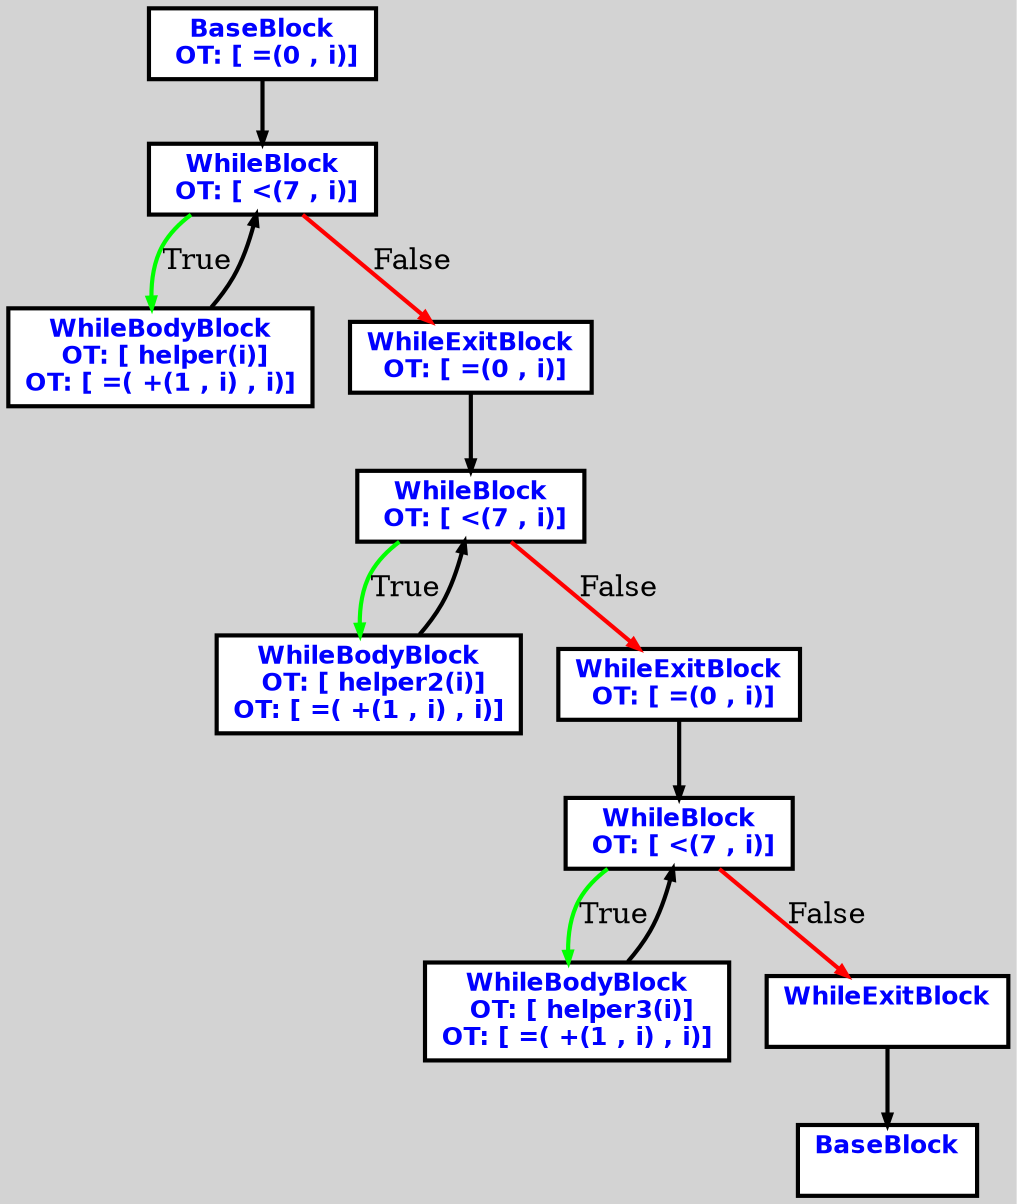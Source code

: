 digraph G {
ordering=out;
ranksep=.4;
bgcolor="lightgrey";  node [shape=box, fixedsize=false, fontsize=12, fontname="Helvetica-bold", fontcolor="blue"
width=.25, height=.25, color="black", fillcolor="white", style="filled, solid, bold"];

edge [arrowsize=.5, color="black", style="bold"]    n0000128B12EA6980 [label="BaseBlock\n OT: [ =(0 , i)]
"]
    n0000128B12EA6A40 [label="WhileBlock\n OT: [ <(7 , i)]
"]
    n0000128B12EA6980 -> n0000128B12EA6A40
	   n0000128B12EA6A40 -> n0000128B12EA6AA0 [ label = "True" color="green"]
    n0000128B12EA6AA0 [label="WhileBodyBlock\n OT: [ helper(i)]
OT: [ =( +(1 , i) , i)]
"]
    n0000128B12EA6AA0 -> n0000128B12EA6A40
	   n0000128B12EA6A40 -> n0000128B12EA6B00 [ label = "False" color="red"]
    n0000128B12EA6B00 [label="WhileExitBlock\n OT: [ =(0 , i)]
"]
    n0000128B12EA6B60 [label="WhileBlock\n OT: [ <(7 , i)]
"]
    n0000128B12EA6B00 -> n0000128B12EA6B60
	   n0000128B12EA6B60 -> n0000128B12EA6BC0 [ label = "True" color="green"]
    n0000128B12EA6BC0 [label="WhileBodyBlock\n OT: [ helper2(i)]
OT: [ =( +(1 , i) , i)]
"]
    n0000128B12EA6BC0 -> n0000128B12EA6B60
	   n0000128B12EA6B60 -> n0000128B12EA6C20 [ label = "False" color="red"]
    n0000128B12EA6C20 [label="WhileExitBlock\n OT: [ =(0 , i)]
"]
    n0000128B12EA6C80 [label="WhileBlock\n OT: [ <(7 , i)]
"]
    n0000128B12EA6C20 -> n0000128B12EA6C80
	   n0000128B12EA6C80 -> n0000128B12EA6CE0 [ label = "True" color="green"]
    n0000128B12EA6CE0 [label="WhileBodyBlock\n OT: [ helper3(i)]
OT: [ =( +(1 , i) , i)]
"]
    n0000128B12EA6CE0 -> n0000128B12EA6C80
	   n0000128B12EA6C80 -> n0000128B12EA6D40 [ label = "False" color="red"]
    n0000128B12EA6D40 [label="WhileExitBlock\n "]
    n0000128B12EA6DA0 [label="BaseBlock\n "]
    n0000128B12EA6D40 -> n0000128B12EA6DA0
}
